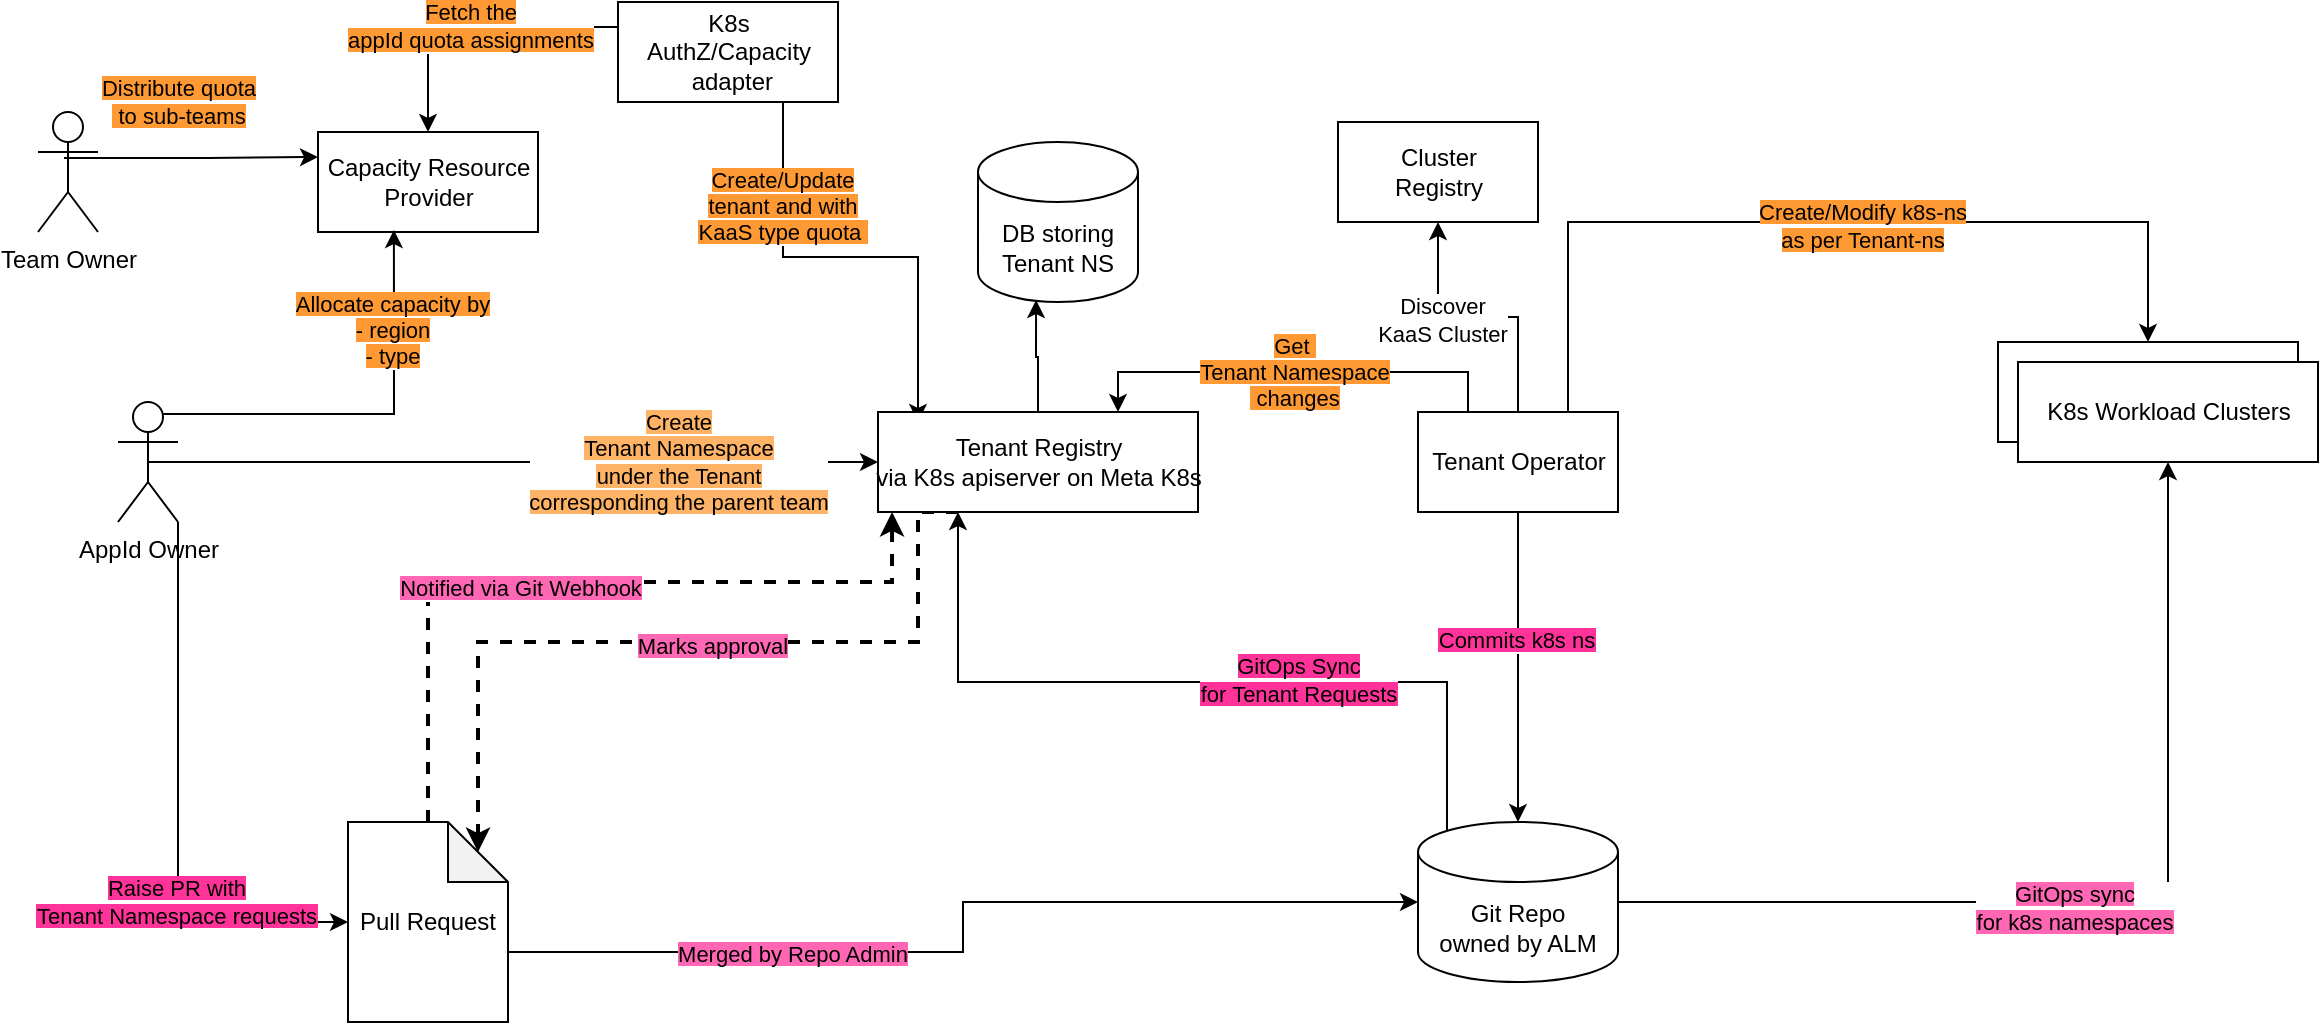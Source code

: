 <mxfile version="14.4.8" type="github">
  <diagram name="Page-1" id="5f0bae14-7c28-e335-631c-24af17079c00">
    <mxGraphModel dx="1577" dy="1023" grid="1" gridSize="10" guides="1" tooltips="1" connect="1" arrows="1" fold="1" page="1" pageScale="1" pageWidth="1100" pageHeight="850" background="#ffffff" math="0" shadow="0">
      <root>
        <mxCell id="0" />
        <mxCell id="1" parent="0" />
        <mxCell id="smM6Izyuk5AVpzeEzgrJ-10" value="Capacity Resource &lt;br&gt;Provider" style="html=1;" parent="1" vertex="1">
          <mxGeometry x="170" y="235" width="110" height="50" as="geometry" />
        </mxCell>
        <mxCell id="smM6Izyuk5AVpzeEzgrJ-18" value="&lt;span style=&quot;background-color: rgb(255 , 153 , 51)&quot;&gt;Fetch the &lt;br&gt;appId quota assignments&lt;/span&gt;" style="edgeStyle=orthogonalEdgeStyle;rounded=0;orthogonalLoop=1;jettySize=auto;html=1;exitX=0;exitY=0.25;exitDx=0;exitDy=0;entryX=0.5;entryY=0;entryDx=0;entryDy=0;" parent="1" source="smM6Izyuk5AVpzeEzgrJ-11" target="smM6Izyuk5AVpzeEzgrJ-10" edge="1">
          <mxGeometry relative="1" as="geometry" />
        </mxCell>
        <mxCell id="l6D_arfKp6ZHlECt4NSu-2" style="edgeStyle=orthogonalEdgeStyle;rounded=0;orthogonalLoop=1;jettySize=auto;html=1;exitX=0.75;exitY=1;exitDx=0;exitDy=0;entryX=0.125;entryY=0.1;entryDx=0;entryDy=0;entryPerimeter=0;" edge="1" parent="1" source="smM6Izyuk5AVpzeEzgrJ-11" target="smM6Izyuk5AVpzeEzgrJ-15">
          <mxGeometry relative="1" as="geometry" />
        </mxCell>
        <mxCell id="l6D_arfKp6ZHlECt4NSu-3" value="&lt;span style=&quot;background-color: rgb(255 , 153 , 51)&quot;&gt;Create/Update&lt;/span&gt;&lt;br&gt;&lt;span style=&quot;background-color: rgb(255 , 153 , 51)&quot;&gt;tenant and with&lt;/span&gt;&lt;br&gt;&lt;span style=&quot;background-color: rgb(255 , 153 , 51)&quot;&gt;KaaS type quota&amp;nbsp;&lt;/span&gt;" style="edgeLabel;html=1;align=center;verticalAlign=middle;resizable=0;points=[];" vertex="1" connectable="0" parent="l6D_arfKp6ZHlECt4NSu-2">
          <mxGeometry x="-0.543" y="-1" relative="1" as="geometry">
            <mxPoint as="offset" />
          </mxGeometry>
        </mxCell>
        <mxCell id="smM6Izyuk5AVpzeEzgrJ-11" value="K8s &lt;br&gt;AuthZ/Capacity&lt;br&gt;&amp;nbsp;adapter" style="html=1;" parent="1" vertex="1">
          <mxGeometry x="320" y="170" width="110" height="50" as="geometry" />
        </mxCell>
        <mxCell id="l6D_arfKp6ZHlECt4NSu-22" style="edgeStyle=orthogonalEdgeStyle;rounded=0;orthogonalLoop=1;jettySize=auto;html=1;exitX=0.25;exitY=1;exitDx=0;exitDy=0;entryX=0;entryY=0;entryDx=65;entryDy=15;entryPerimeter=0;dashed=1;strokeWidth=2;" edge="1" parent="1" source="smM6Izyuk5AVpzeEzgrJ-15" target="l6D_arfKp6ZHlECt4NSu-13">
          <mxGeometry relative="1" as="geometry">
            <Array as="points">
              <mxPoint x="470" y="425" />
              <mxPoint x="470" y="490" />
              <mxPoint x="250" y="490" />
            </Array>
          </mxGeometry>
        </mxCell>
        <mxCell id="l6D_arfKp6ZHlECt4NSu-23" value="&lt;span style=&quot;background-color: rgb(255 , 102 , 179)&quot;&gt;Marks approval&lt;/span&gt;" style="edgeLabel;html=1;align=center;verticalAlign=middle;resizable=0;points=[];" vertex="1" connectable="0" parent="l6D_arfKp6ZHlECt4NSu-22">
          <mxGeometry x="-0.077" y="2" relative="1" as="geometry">
            <mxPoint x="1" as="offset" />
          </mxGeometry>
        </mxCell>
        <mxCell id="l6D_arfKp6ZHlECt4NSu-27" style="edgeStyle=orthogonalEdgeStyle;rounded=0;orthogonalLoop=1;jettySize=auto;html=1;exitX=0.5;exitY=0;exitDx=0;exitDy=0;entryX=0.363;entryY=0.988;entryDx=0;entryDy=0;entryPerimeter=0;strokeWidth=1;" edge="1" parent="1" source="smM6Izyuk5AVpzeEzgrJ-15" target="ZaMOLOjBhRuXRS3HooJq-6">
          <mxGeometry relative="1" as="geometry" />
        </mxCell>
        <mxCell id="smM6Izyuk5AVpzeEzgrJ-15" value="Tenant Registry &lt;br&gt;via K8s apiserver on Meta K8s" style="html=1;" parent="1" vertex="1">
          <mxGeometry x="450" y="375" width="160" height="50" as="geometry" />
        </mxCell>
        <mxCell id="smM6Izyuk5AVpzeEzgrJ-21" value="&lt;span style=&quot;background-color: rgb(255 , 153 , 51)&quot;&gt;Distribute quota&lt;br&gt;&amp;nbsp;to sub-teams&lt;/span&gt;" style="edgeStyle=orthogonalEdgeStyle;rounded=0;orthogonalLoop=1;jettySize=auto;html=1;exitX=0.433;exitY=0.383;exitDx=0;exitDy=0;exitPerimeter=0;entryX=0;entryY=0.25;entryDx=0;entryDy=0;" parent="1" source="smM6Izyuk5AVpzeEzgrJ-19" target="smM6Izyuk5AVpzeEzgrJ-10" edge="1">
          <mxGeometry x="-0.106" y="28" relative="1" as="geometry">
            <mxPoint as="offset" />
          </mxGeometry>
        </mxCell>
        <mxCell id="smM6Izyuk5AVpzeEzgrJ-19" value="Team Owner" style="shape=umlActor;verticalLabelPosition=bottom;verticalAlign=top;html=1;" parent="1" vertex="1">
          <mxGeometry x="30" y="225" width="30" height="60" as="geometry" />
        </mxCell>
        <mxCell id="smM6Izyuk5AVpzeEzgrJ-26" style="edgeStyle=orthogonalEdgeStyle;rounded=0;orthogonalLoop=1;jettySize=auto;html=1;exitX=0.5;exitY=0.5;exitDx=0;exitDy=0;exitPerimeter=0;entryX=0;entryY=0.5;entryDx=0;entryDy=0;" parent="1" source="smM6Izyuk5AVpzeEzgrJ-23" target="smM6Izyuk5AVpzeEzgrJ-15" edge="1">
          <mxGeometry relative="1" as="geometry" />
        </mxCell>
        <mxCell id="smM6Izyuk5AVpzeEzgrJ-27" value="&lt;span style=&quot;background-color: rgb(255 , 179 , 102)&quot;&gt;Create &lt;br&gt;Tenant Namespace&lt;br&gt;under the Tenant &lt;br&gt;corresponding the parent team&lt;/span&gt;" style="edgeLabel;html=1;align=center;verticalAlign=middle;resizable=0;points=[];" parent="smM6Izyuk5AVpzeEzgrJ-26" vertex="1" connectable="0">
          <mxGeometry x="-0.103" relative="1" as="geometry">
            <mxPoint x="101" as="offset" />
          </mxGeometry>
        </mxCell>
        <mxCell id="ZaMOLOjBhRuXRS3HooJq-3" style="edgeStyle=orthogonalEdgeStyle;rounded=0;orthogonalLoop=1;jettySize=auto;html=1;exitX=0.75;exitY=0.1;exitDx=0;exitDy=0;exitPerimeter=0;entryX=0.345;entryY=0.98;entryDx=0;entryDy=0;entryPerimeter=0;" parent="1" source="smM6Izyuk5AVpzeEzgrJ-23" target="smM6Izyuk5AVpzeEzgrJ-10" edge="1">
          <mxGeometry relative="1" as="geometry" />
        </mxCell>
        <mxCell id="ZaMOLOjBhRuXRS3HooJq-4" value="&lt;span style=&quot;background-color: rgb(255 , 153 , 51)&quot;&gt;Allocate capacity by &lt;br&gt;- region&lt;br&gt;- type&lt;/span&gt;" style="edgeLabel;html=1;align=center;verticalAlign=middle;resizable=0;points=[];" parent="ZaMOLOjBhRuXRS3HooJq-3" vertex="1" connectable="0">
          <mxGeometry x="0.518" y="1" relative="1" as="geometry">
            <mxPoint as="offset" />
          </mxGeometry>
        </mxCell>
        <mxCell id="l6D_arfKp6ZHlECt4NSu-10" style="edgeStyle=orthogonalEdgeStyle;rounded=0;orthogonalLoop=1;jettySize=auto;html=1;exitX=1;exitY=1;exitDx=0;exitDy=0;exitPerimeter=0;entryX=0;entryY=0.5;entryDx=0;entryDy=0;entryPerimeter=0;" edge="1" parent="1" source="smM6Izyuk5AVpzeEzgrJ-23" target="l6D_arfKp6ZHlECt4NSu-13">
          <mxGeometry relative="1" as="geometry">
            <mxPoint x="140" y="600" as="targetPoint" />
          </mxGeometry>
        </mxCell>
        <mxCell id="l6D_arfKp6ZHlECt4NSu-11" value="&lt;span style=&quot;background-color: rgb(255 , 51 , 153)&quot;&gt;Raise PR with &lt;br&gt;Tenant Namespace requests&lt;/span&gt;" style="edgeLabel;html=1;align=center;verticalAlign=middle;resizable=0;points=[];" vertex="1" connectable="0" parent="l6D_arfKp6ZHlECt4NSu-10">
          <mxGeometry x="0.333" y="-1" relative="1" as="geometry">
            <mxPoint as="offset" />
          </mxGeometry>
        </mxCell>
        <mxCell id="smM6Izyuk5AVpzeEzgrJ-23" value="AppId Owner" style="shape=umlActor;verticalLabelPosition=bottom;verticalAlign=top;html=1;" parent="1" vertex="1">
          <mxGeometry x="70" y="370" width="30" height="60" as="geometry" />
        </mxCell>
        <mxCell id="smM6Izyuk5AVpzeEzgrJ-30" value="&lt;span style=&quot;background-color: rgb(255 , 153 , 51)&quot;&gt;Get&amp;nbsp;&lt;br&gt;Tenant Namespace&lt;br&gt;&amp;nbsp;changes&lt;/span&gt;" style="edgeStyle=orthogonalEdgeStyle;rounded=0;orthogonalLoop=1;jettySize=auto;html=1;exitX=0.25;exitY=0;exitDx=0;exitDy=0;entryX=0.75;entryY=0;entryDx=0;entryDy=0;" parent="1" source="smM6Izyuk5AVpzeEzgrJ-28" target="smM6Izyuk5AVpzeEzgrJ-15" edge="1">
          <mxGeometry relative="1" as="geometry" />
        </mxCell>
        <mxCell id="l6D_arfKp6ZHlECt4NSu-35" style="edgeStyle=orthogonalEdgeStyle;rounded=0;orthogonalLoop=1;jettySize=auto;html=1;exitX=0.5;exitY=0;exitDx=0;exitDy=0;strokeWidth=1;" edge="1" parent="1" source="smM6Izyuk5AVpzeEzgrJ-28" target="smM6Izyuk5AVpzeEzgrJ-39">
          <mxGeometry relative="1" as="geometry" />
        </mxCell>
        <mxCell id="l6D_arfKp6ZHlECt4NSu-36" value="Discover&lt;br&gt;KaaS Cluster" style="edgeLabel;html=1;align=center;verticalAlign=middle;resizable=0;points=[];" vertex="1" connectable="0" parent="l6D_arfKp6ZHlECt4NSu-35">
          <mxGeometry x="0.263" y="1" relative="1" as="geometry">
            <mxPoint as="offset" />
          </mxGeometry>
        </mxCell>
        <mxCell id="l6D_arfKp6ZHlECt4NSu-37" style="edgeStyle=orthogonalEdgeStyle;rounded=0;orthogonalLoop=1;jettySize=auto;html=1;exitX=0.75;exitY=0;exitDx=0;exitDy=0;entryX=0.5;entryY=0;entryDx=0;entryDy=0;strokeWidth=1;" edge="1" parent="1" source="smM6Izyuk5AVpzeEzgrJ-28" target="smM6Izyuk5AVpzeEzgrJ-32">
          <mxGeometry relative="1" as="geometry">
            <Array as="points">
              <mxPoint x="795" y="280" />
              <mxPoint x="1085" y="280" />
            </Array>
          </mxGeometry>
        </mxCell>
        <mxCell id="l6D_arfKp6ZHlECt4NSu-38" value="&lt;span style=&quot;background-color: rgb(255 , 153 , 51)&quot;&gt;Create/Modify k8s-ns&lt;/span&gt;&lt;br&gt;&lt;span style=&quot;background-color: rgb(255 , 153 , 51)&quot;&gt;as per Tenant-ns&lt;/span&gt;" style="edgeLabel;html=1;align=center;verticalAlign=middle;resizable=0;points=[];" vertex="1" connectable="0" parent="l6D_arfKp6ZHlECt4NSu-37">
          <mxGeometry x="0.088" y="-2" relative="1" as="geometry">
            <mxPoint as="offset" />
          </mxGeometry>
        </mxCell>
        <mxCell id="l6D_arfKp6ZHlECt4NSu-39" style="edgeStyle=orthogonalEdgeStyle;rounded=0;orthogonalLoop=1;jettySize=auto;html=1;exitX=0.5;exitY=1;exitDx=0;exitDy=0;strokeWidth=1;" edge="1" parent="1" source="smM6Izyuk5AVpzeEzgrJ-28" target="l6D_arfKp6ZHlECt4NSu-12">
          <mxGeometry relative="1" as="geometry" />
        </mxCell>
        <mxCell id="l6D_arfKp6ZHlECt4NSu-40" value="&lt;span style=&quot;background-color: rgb(255 , 51 , 153)&quot;&gt;Commits k8s ns&lt;/span&gt;" style="edgeLabel;html=1;align=center;verticalAlign=middle;resizable=0;points=[];" vertex="1" connectable="0" parent="l6D_arfKp6ZHlECt4NSu-39">
          <mxGeometry x="-0.174" y="-1" relative="1" as="geometry">
            <mxPoint as="offset" />
          </mxGeometry>
        </mxCell>
        <mxCell id="smM6Izyuk5AVpzeEzgrJ-28" value="Tenant Operator" style="html=1;" parent="1" vertex="1">
          <mxGeometry x="720" y="375" width="100" height="50" as="geometry" />
        </mxCell>
        <mxCell id="smM6Izyuk5AVpzeEzgrJ-32" value="K8s Workload Clusters" style="html=1;" parent="1" vertex="1">
          <mxGeometry x="1010" y="340" width="150" height="50" as="geometry" />
        </mxCell>
        <mxCell id="smM6Izyuk5AVpzeEzgrJ-33" value="K8s Workload Clusters" style="html=1;" parent="1" vertex="1">
          <mxGeometry x="1020" y="350" width="150" height="50" as="geometry" />
        </mxCell>
        <mxCell id="smM6Izyuk5AVpzeEzgrJ-39" value="Cluster&lt;br&gt;Registry" style="html=1;" parent="1" vertex="1">
          <mxGeometry x="680" y="230" width="100" height="50" as="geometry" />
        </mxCell>
        <mxCell id="ZaMOLOjBhRuXRS3HooJq-6" value="DB storing&lt;br&gt;Tenant NS" style="shape=cylinder3;whiteSpace=wrap;html=1;boundedLbl=1;backgroundOutline=1;size=15;glass=1;sketch=0;fillColor=none;" parent="1" vertex="1">
          <mxGeometry x="500" y="240" width="80" height="80" as="geometry" />
        </mxCell>
        <mxCell id="l6D_arfKp6ZHlECt4NSu-28" style="edgeStyle=orthogonalEdgeStyle;rounded=0;orthogonalLoop=1;jettySize=auto;html=1;exitX=0.145;exitY=0;exitDx=0;exitDy=4.35;exitPerimeter=0;entryX=0.25;entryY=1;entryDx=0;entryDy=0;strokeWidth=1;" edge="1" parent="1" source="l6D_arfKp6ZHlECt4NSu-12" target="smM6Izyuk5AVpzeEzgrJ-15">
          <mxGeometry relative="1" as="geometry">
            <Array as="points">
              <mxPoint x="735" y="510" />
              <mxPoint x="490" y="510" />
            </Array>
          </mxGeometry>
        </mxCell>
        <mxCell id="l6D_arfKp6ZHlECt4NSu-29" value="&lt;span style=&quot;background-color: rgb(255 , 51 , 153)&quot;&gt;GitOps Sync &lt;br&gt;for Tenant Requests&lt;/span&gt;" style="edgeLabel;html=1;align=center;verticalAlign=middle;resizable=0;points=[];" vertex="1" connectable="0" parent="l6D_arfKp6ZHlECt4NSu-28">
          <mxGeometry x="-0.254" y="-1" relative="1" as="geometry">
            <mxPoint x="1" as="offset" />
          </mxGeometry>
        </mxCell>
        <mxCell id="l6D_arfKp6ZHlECt4NSu-33" style="edgeStyle=orthogonalEdgeStyle;rounded=0;orthogonalLoop=1;jettySize=auto;html=1;exitX=1;exitY=0.5;exitDx=0;exitDy=0;exitPerimeter=0;entryX=0.5;entryY=1;entryDx=0;entryDy=0;strokeWidth=1;" edge="1" parent="1" source="l6D_arfKp6ZHlECt4NSu-12" target="smM6Izyuk5AVpzeEzgrJ-33">
          <mxGeometry relative="1" as="geometry" />
        </mxCell>
        <mxCell id="l6D_arfKp6ZHlECt4NSu-34" value="&lt;span style=&quot;background-color: rgb(255 , 102 , 179)&quot;&gt;GitOps sync &lt;br&gt;for k8s namespaces&lt;/span&gt;" style="edgeLabel;html=1;align=center;verticalAlign=middle;resizable=0;points=[];" vertex="1" connectable="0" parent="l6D_arfKp6ZHlECt4NSu-33">
          <mxGeometry x="-0.081" y="-3" relative="1" as="geometry">
            <mxPoint as="offset" />
          </mxGeometry>
        </mxCell>
        <mxCell id="l6D_arfKp6ZHlECt4NSu-12" value="Git Repo&lt;br&gt;owned by ALM" style="shape=cylinder3;whiteSpace=wrap;html=1;boundedLbl=1;backgroundOutline=1;size=15;glass=1;sketch=0;fillColor=none;" vertex="1" parent="1">
          <mxGeometry x="720" y="580" width="100" height="80" as="geometry" />
        </mxCell>
        <mxCell id="l6D_arfKp6ZHlECt4NSu-19" style="edgeStyle=orthogonalEdgeStyle;rounded=0;orthogonalLoop=1;jettySize=auto;html=1;exitX=0.5;exitY=0;exitDx=0;exitDy=0;exitPerimeter=0;entryX=0.044;entryY=1;entryDx=0;entryDy=0;entryPerimeter=0;dashed=1;strokeWidth=2;" edge="1" parent="1" source="l6D_arfKp6ZHlECt4NSu-13" target="smM6Izyuk5AVpzeEzgrJ-15">
          <mxGeometry relative="1" as="geometry">
            <Array as="points">
              <mxPoint x="225" y="460" />
              <mxPoint x="457" y="460" />
            </Array>
          </mxGeometry>
        </mxCell>
        <mxCell id="l6D_arfKp6ZHlECt4NSu-20" value="&lt;span style=&quot;background-color: rgb(255 , 102 , 179)&quot;&gt;Notified via Git Webhook&lt;/span&gt;" style="edgeLabel;html=1;align=center;verticalAlign=middle;resizable=0;points=[];" vertex="1" connectable="0" parent="l6D_arfKp6ZHlECt4NSu-19">
          <mxGeometry x="-0.142" y="-2" relative="1" as="geometry">
            <mxPoint y="1" as="offset" />
          </mxGeometry>
        </mxCell>
        <mxCell id="l6D_arfKp6ZHlECt4NSu-24" style="edgeStyle=orthogonalEdgeStyle;rounded=0;orthogonalLoop=1;jettySize=auto;html=1;exitX=0;exitY=0;exitDx=80;exitDy=65;exitPerimeter=0;strokeWidth=1;" edge="1" parent="1" source="l6D_arfKp6ZHlECt4NSu-13" target="l6D_arfKp6ZHlECt4NSu-12">
          <mxGeometry relative="1" as="geometry" />
        </mxCell>
        <mxCell id="l6D_arfKp6ZHlECt4NSu-25" value="&lt;span style=&quot;background-color: rgb(255 , 102 , 179)&quot;&gt;Merged by Repo Admin&lt;/span&gt;" style="edgeLabel;html=1;align=center;verticalAlign=middle;resizable=0;points=[];" vertex="1" connectable="0" parent="l6D_arfKp6ZHlECt4NSu-24">
          <mxGeometry x="-0.408" y="-1" relative="1" as="geometry">
            <mxPoint as="offset" />
          </mxGeometry>
        </mxCell>
        <mxCell id="l6D_arfKp6ZHlECt4NSu-13" value="Pull Request" style="shape=note;whiteSpace=wrap;html=1;backgroundOutline=1;darkOpacity=0.05;" vertex="1" parent="1">
          <mxGeometry x="185" y="580" width="80" height="100" as="geometry" />
        </mxCell>
      </root>
    </mxGraphModel>
  </diagram>
</mxfile>
